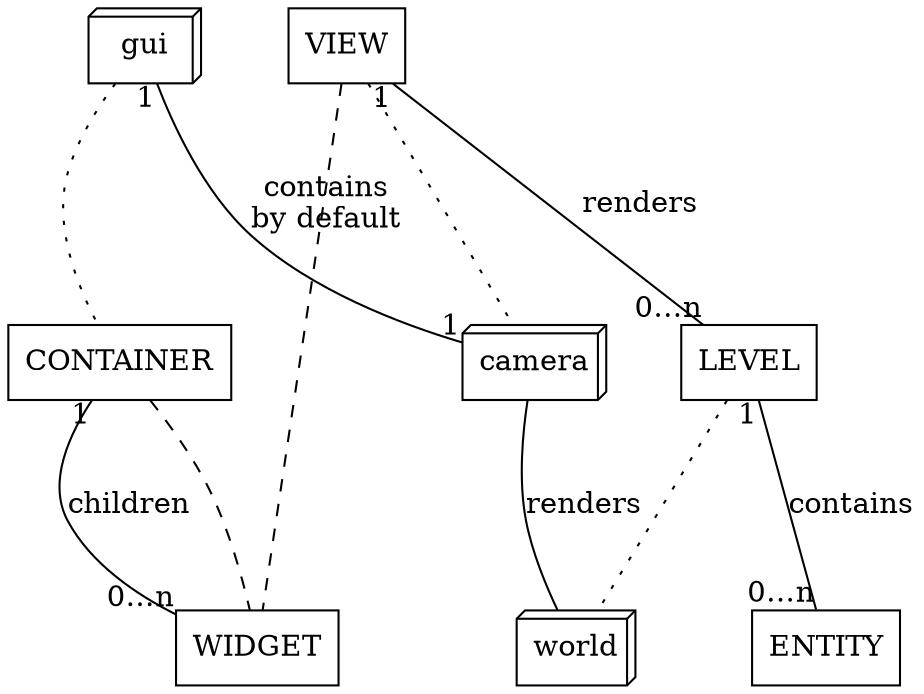 graph
{
	node [shape=box];
	nodesep = 0.5;
	ranksep = 1.2;
	
	widget [label="WIDGET"];
	
	gui [shape="box3d"];
	camera [shape=box3d];
	world [shape=box3d];
	
	container [label="CONTAINER"];
	
	view [label="VIEW"];
	
	entity [label="ENTITY"];
	
	level [label="LEVEL"];
	
	
	level -- entity [taillabel="1", headlabel="0…n", label="contains"];
	
	view -- level [taillabel="1", headlabel="0…n", label="renders"];
	
	view -- widget [style=dashed, weight=2];
	
	container -- widget [style=dashed, weight=2];
	
	container -- widget [taillabel="1", headlabel="0…n", label="children"];
	
	gui -- camera [headlabel=1, taillabel=1, label="contains\nby default", weight=3];
	
	gui -- container [style=dotted, weight=0];
	
	view -- camera [style=dotted, weight=0];
	
	level -- world [style=dotted];
	
	camera -- world [label="renders"];
}